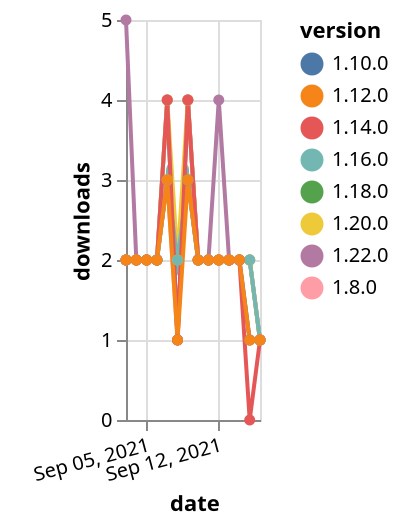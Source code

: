 {"$schema": "https://vega.github.io/schema/vega-lite/v5.json", "description": "A simple bar chart with embedded data.", "data": {"values": [{"date": "2021-09-03", "total": 1037, "delta": 2, "version": "1.18.0"}, {"date": "2021-09-04", "total": 1039, "delta": 2, "version": "1.18.0"}, {"date": "2021-09-05", "total": 1041, "delta": 2, "version": "1.18.0"}, {"date": "2021-09-06", "total": 1043, "delta": 2, "version": "1.18.0"}, {"date": "2021-09-07", "total": 1046, "delta": 3, "version": "1.18.0"}, {"date": "2021-09-08", "total": 1048, "delta": 2, "version": "1.18.0"}, {"date": "2021-09-09", "total": 1051, "delta": 3, "version": "1.18.0"}, {"date": "2021-09-10", "total": 1053, "delta": 2, "version": "1.18.0"}, {"date": "2021-09-11", "total": 1055, "delta": 2, "version": "1.18.0"}, {"date": "2021-09-12", "total": 1057, "delta": 2, "version": "1.18.0"}, {"date": "2021-09-13", "total": 1059, "delta": 2, "version": "1.18.0"}, {"date": "2021-09-14", "total": 1061, "delta": 2, "version": "1.18.0"}, {"date": "2021-09-15", "total": 1063, "delta": 2, "version": "1.18.0"}, {"date": "2021-09-16", "total": 1064, "delta": 1, "version": "1.18.0"}, {"date": "2021-09-03", "total": 239, "delta": 5, "version": "1.22.0"}, {"date": "2021-09-04", "total": 241, "delta": 2, "version": "1.22.0"}, {"date": "2021-09-05", "total": 243, "delta": 2, "version": "1.22.0"}, {"date": "2021-09-06", "total": 245, "delta": 2, "version": "1.22.0"}, {"date": "2021-09-07", "total": 248, "delta": 3, "version": "1.22.0"}, {"date": "2021-09-08", "total": 250, "delta": 2, "version": "1.22.0"}, {"date": "2021-09-09", "total": 253, "delta": 3, "version": "1.22.0"}, {"date": "2021-09-10", "total": 255, "delta": 2, "version": "1.22.0"}, {"date": "2021-09-11", "total": 257, "delta": 2, "version": "1.22.0"}, {"date": "2021-09-12", "total": 261, "delta": 4, "version": "1.22.0"}, {"date": "2021-09-13", "total": 263, "delta": 2, "version": "1.22.0"}, {"date": "2021-09-14", "total": 265, "delta": 2, "version": "1.22.0"}, {"date": "2021-09-15", "total": 267, "delta": 2, "version": "1.22.0"}, {"date": "2021-09-16", "total": 268, "delta": 1, "version": "1.22.0"}, {"date": "2021-09-03", "total": 2336, "delta": 2, "version": "1.8.0"}, {"date": "2021-09-04", "total": 2338, "delta": 2, "version": "1.8.0"}, {"date": "2021-09-05", "total": 2340, "delta": 2, "version": "1.8.0"}, {"date": "2021-09-06", "total": 2342, "delta": 2, "version": "1.8.0"}, {"date": "2021-09-07", "total": 2345, "delta": 3, "version": "1.8.0"}, {"date": "2021-09-08", "total": 2346, "delta": 1, "version": "1.8.0"}, {"date": "2021-09-09", "total": 2350, "delta": 4, "version": "1.8.0"}, {"date": "2021-09-10", "total": 2352, "delta": 2, "version": "1.8.0"}, {"date": "2021-09-11", "total": 2354, "delta": 2, "version": "1.8.0"}, {"date": "2021-09-12", "total": 2356, "delta": 2, "version": "1.8.0"}, {"date": "2021-09-13", "total": 2358, "delta": 2, "version": "1.8.0"}, {"date": "2021-09-14", "total": 2360, "delta": 2, "version": "1.8.0"}, {"date": "2021-09-15", "total": 2361, "delta": 1, "version": "1.8.0"}, {"date": "2021-09-16", "total": 2362, "delta": 1, "version": "1.8.0"}, {"date": "2021-09-03", "total": 2518, "delta": 2, "version": "1.10.0"}, {"date": "2021-09-04", "total": 2520, "delta": 2, "version": "1.10.0"}, {"date": "2021-09-05", "total": 2522, "delta": 2, "version": "1.10.0"}, {"date": "2021-09-06", "total": 2524, "delta": 2, "version": "1.10.0"}, {"date": "2021-09-07", "total": 2528, "delta": 4, "version": "1.10.0"}, {"date": "2021-09-08", "total": 2529, "delta": 1, "version": "1.10.0"}, {"date": "2021-09-09", "total": 2533, "delta": 4, "version": "1.10.0"}, {"date": "2021-09-10", "total": 2535, "delta": 2, "version": "1.10.0"}, {"date": "2021-09-11", "total": 2537, "delta": 2, "version": "1.10.0"}, {"date": "2021-09-12", "total": 2539, "delta": 2, "version": "1.10.0"}, {"date": "2021-09-13", "total": 2541, "delta": 2, "version": "1.10.0"}, {"date": "2021-09-14", "total": 2543, "delta": 2, "version": "1.10.0"}, {"date": "2021-09-15", "total": 2544, "delta": 1, "version": "1.10.0"}, {"date": "2021-09-16", "total": 2545, "delta": 1, "version": "1.10.0"}, {"date": "2021-09-03", "total": 735, "delta": 2, "version": "1.20.0"}, {"date": "2021-09-04", "total": 737, "delta": 2, "version": "1.20.0"}, {"date": "2021-09-05", "total": 739, "delta": 2, "version": "1.20.0"}, {"date": "2021-09-06", "total": 741, "delta": 2, "version": "1.20.0"}, {"date": "2021-09-07", "total": 745, "delta": 4, "version": "1.20.0"}, {"date": "2021-09-08", "total": 747, "delta": 2, "version": "1.20.0"}, {"date": "2021-09-09", "total": 751, "delta": 4, "version": "1.20.0"}, {"date": "2021-09-10", "total": 753, "delta": 2, "version": "1.20.0"}, {"date": "2021-09-11", "total": 755, "delta": 2, "version": "1.20.0"}, {"date": "2021-09-12", "total": 757, "delta": 2, "version": "1.20.0"}, {"date": "2021-09-13", "total": 759, "delta": 2, "version": "1.20.0"}, {"date": "2021-09-14", "total": 761, "delta": 2, "version": "1.20.0"}, {"date": "2021-09-15", "total": 763, "delta": 2, "version": "1.20.0"}, {"date": "2021-09-16", "total": 764, "delta": 1, "version": "1.20.0"}, {"date": "2021-09-03", "total": 1499, "delta": 2, "version": "1.16.0"}, {"date": "2021-09-04", "total": 1501, "delta": 2, "version": "1.16.0"}, {"date": "2021-09-05", "total": 1503, "delta": 2, "version": "1.16.0"}, {"date": "2021-09-06", "total": 1505, "delta": 2, "version": "1.16.0"}, {"date": "2021-09-07", "total": 1508, "delta": 3, "version": "1.16.0"}, {"date": "2021-09-08", "total": 1510, "delta": 2, "version": "1.16.0"}, {"date": "2021-09-09", "total": 1513, "delta": 3, "version": "1.16.0"}, {"date": "2021-09-10", "total": 1515, "delta": 2, "version": "1.16.0"}, {"date": "2021-09-11", "total": 1517, "delta": 2, "version": "1.16.0"}, {"date": "2021-09-12", "total": 1519, "delta": 2, "version": "1.16.0"}, {"date": "2021-09-13", "total": 1521, "delta": 2, "version": "1.16.0"}, {"date": "2021-09-14", "total": 1523, "delta": 2, "version": "1.16.0"}, {"date": "2021-09-15", "total": 1525, "delta": 2, "version": "1.16.0"}, {"date": "2021-09-16", "total": 1526, "delta": 1, "version": "1.16.0"}, {"date": "2021-09-03", "total": 1996, "delta": 2, "version": "1.14.0"}, {"date": "2021-09-04", "total": 1998, "delta": 2, "version": "1.14.0"}, {"date": "2021-09-05", "total": 2000, "delta": 2, "version": "1.14.0"}, {"date": "2021-09-06", "total": 2002, "delta": 2, "version": "1.14.0"}, {"date": "2021-09-07", "total": 2006, "delta": 4, "version": "1.14.0"}, {"date": "2021-09-08", "total": 2007, "delta": 1, "version": "1.14.0"}, {"date": "2021-09-09", "total": 2011, "delta": 4, "version": "1.14.0"}, {"date": "2021-09-10", "total": 2013, "delta": 2, "version": "1.14.0"}, {"date": "2021-09-11", "total": 2015, "delta": 2, "version": "1.14.0"}, {"date": "2021-09-12", "total": 2017, "delta": 2, "version": "1.14.0"}, {"date": "2021-09-13", "total": 2019, "delta": 2, "version": "1.14.0"}, {"date": "2021-09-14", "total": 2021, "delta": 2, "version": "1.14.0"}, {"date": "2021-09-15", "total": 2021, "delta": 0, "version": "1.14.0"}, {"date": "2021-09-16", "total": 2022, "delta": 1, "version": "1.14.0"}, {"date": "2021-09-03", "total": 2072, "delta": 2, "version": "1.12.0"}, {"date": "2021-09-04", "total": 2074, "delta": 2, "version": "1.12.0"}, {"date": "2021-09-05", "total": 2076, "delta": 2, "version": "1.12.0"}, {"date": "2021-09-06", "total": 2078, "delta": 2, "version": "1.12.0"}, {"date": "2021-09-07", "total": 2081, "delta": 3, "version": "1.12.0"}, {"date": "2021-09-08", "total": 2082, "delta": 1, "version": "1.12.0"}, {"date": "2021-09-09", "total": 2085, "delta": 3, "version": "1.12.0"}, {"date": "2021-09-10", "total": 2087, "delta": 2, "version": "1.12.0"}, {"date": "2021-09-11", "total": 2089, "delta": 2, "version": "1.12.0"}, {"date": "2021-09-12", "total": 2091, "delta": 2, "version": "1.12.0"}, {"date": "2021-09-13", "total": 2093, "delta": 2, "version": "1.12.0"}, {"date": "2021-09-14", "total": 2095, "delta": 2, "version": "1.12.0"}, {"date": "2021-09-15", "total": 2096, "delta": 1, "version": "1.12.0"}, {"date": "2021-09-16", "total": 2097, "delta": 1, "version": "1.12.0"}]}, "width": "container", "mark": {"type": "line", "point": {"filled": true}}, "encoding": {"x": {"field": "date", "type": "temporal", "timeUnit": "yearmonthdate", "title": "date", "axis": {"labelAngle": -15}}, "y": {"field": "delta", "type": "quantitative", "title": "downloads"}, "color": {"field": "version", "type": "nominal"}, "tooltip": {"field": "delta"}}}